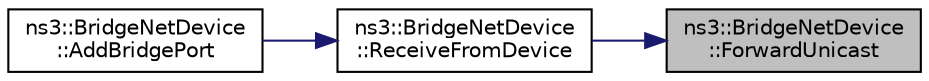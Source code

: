 digraph "ns3::BridgeNetDevice::ForwardUnicast"
{
 // LATEX_PDF_SIZE
  edge [fontname="Helvetica",fontsize="10",labelfontname="Helvetica",labelfontsize="10"];
  node [fontname="Helvetica",fontsize="10",shape=record];
  rankdir="RL";
  Node1 [label="ns3::BridgeNetDevice\l::ForwardUnicast",height=0.2,width=0.4,color="black", fillcolor="grey75", style="filled", fontcolor="black",tooltip="Forwards a unicast packet."];
  Node1 -> Node2 [dir="back",color="midnightblue",fontsize="10",style="solid",fontname="Helvetica"];
  Node2 [label="ns3::BridgeNetDevice\l::ReceiveFromDevice",height=0.2,width=0.4,color="black", fillcolor="white", style="filled",URL="$classns3_1_1_bridge_net_device.html#a958c86321b73b2c400b54bfad9d03e68",tooltip="Receives a packet from one bridged port."];
  Node2 -> Node3 [dir="back",color="midnightblue",fontsize="10",style="solid",fontname="Helvetica"];
  Node3 [label="ns3::BridgeNetDevice\l::AddBridgePort",height=0.2,width=0.4,color="black", fillcolor="white", style="filled",URL="$classns3_1_1_bridge_net_device.html#a963a535726ea5c94e2258825d0de260a",tooltip="Add a 'port' to a bridge device."];
}
